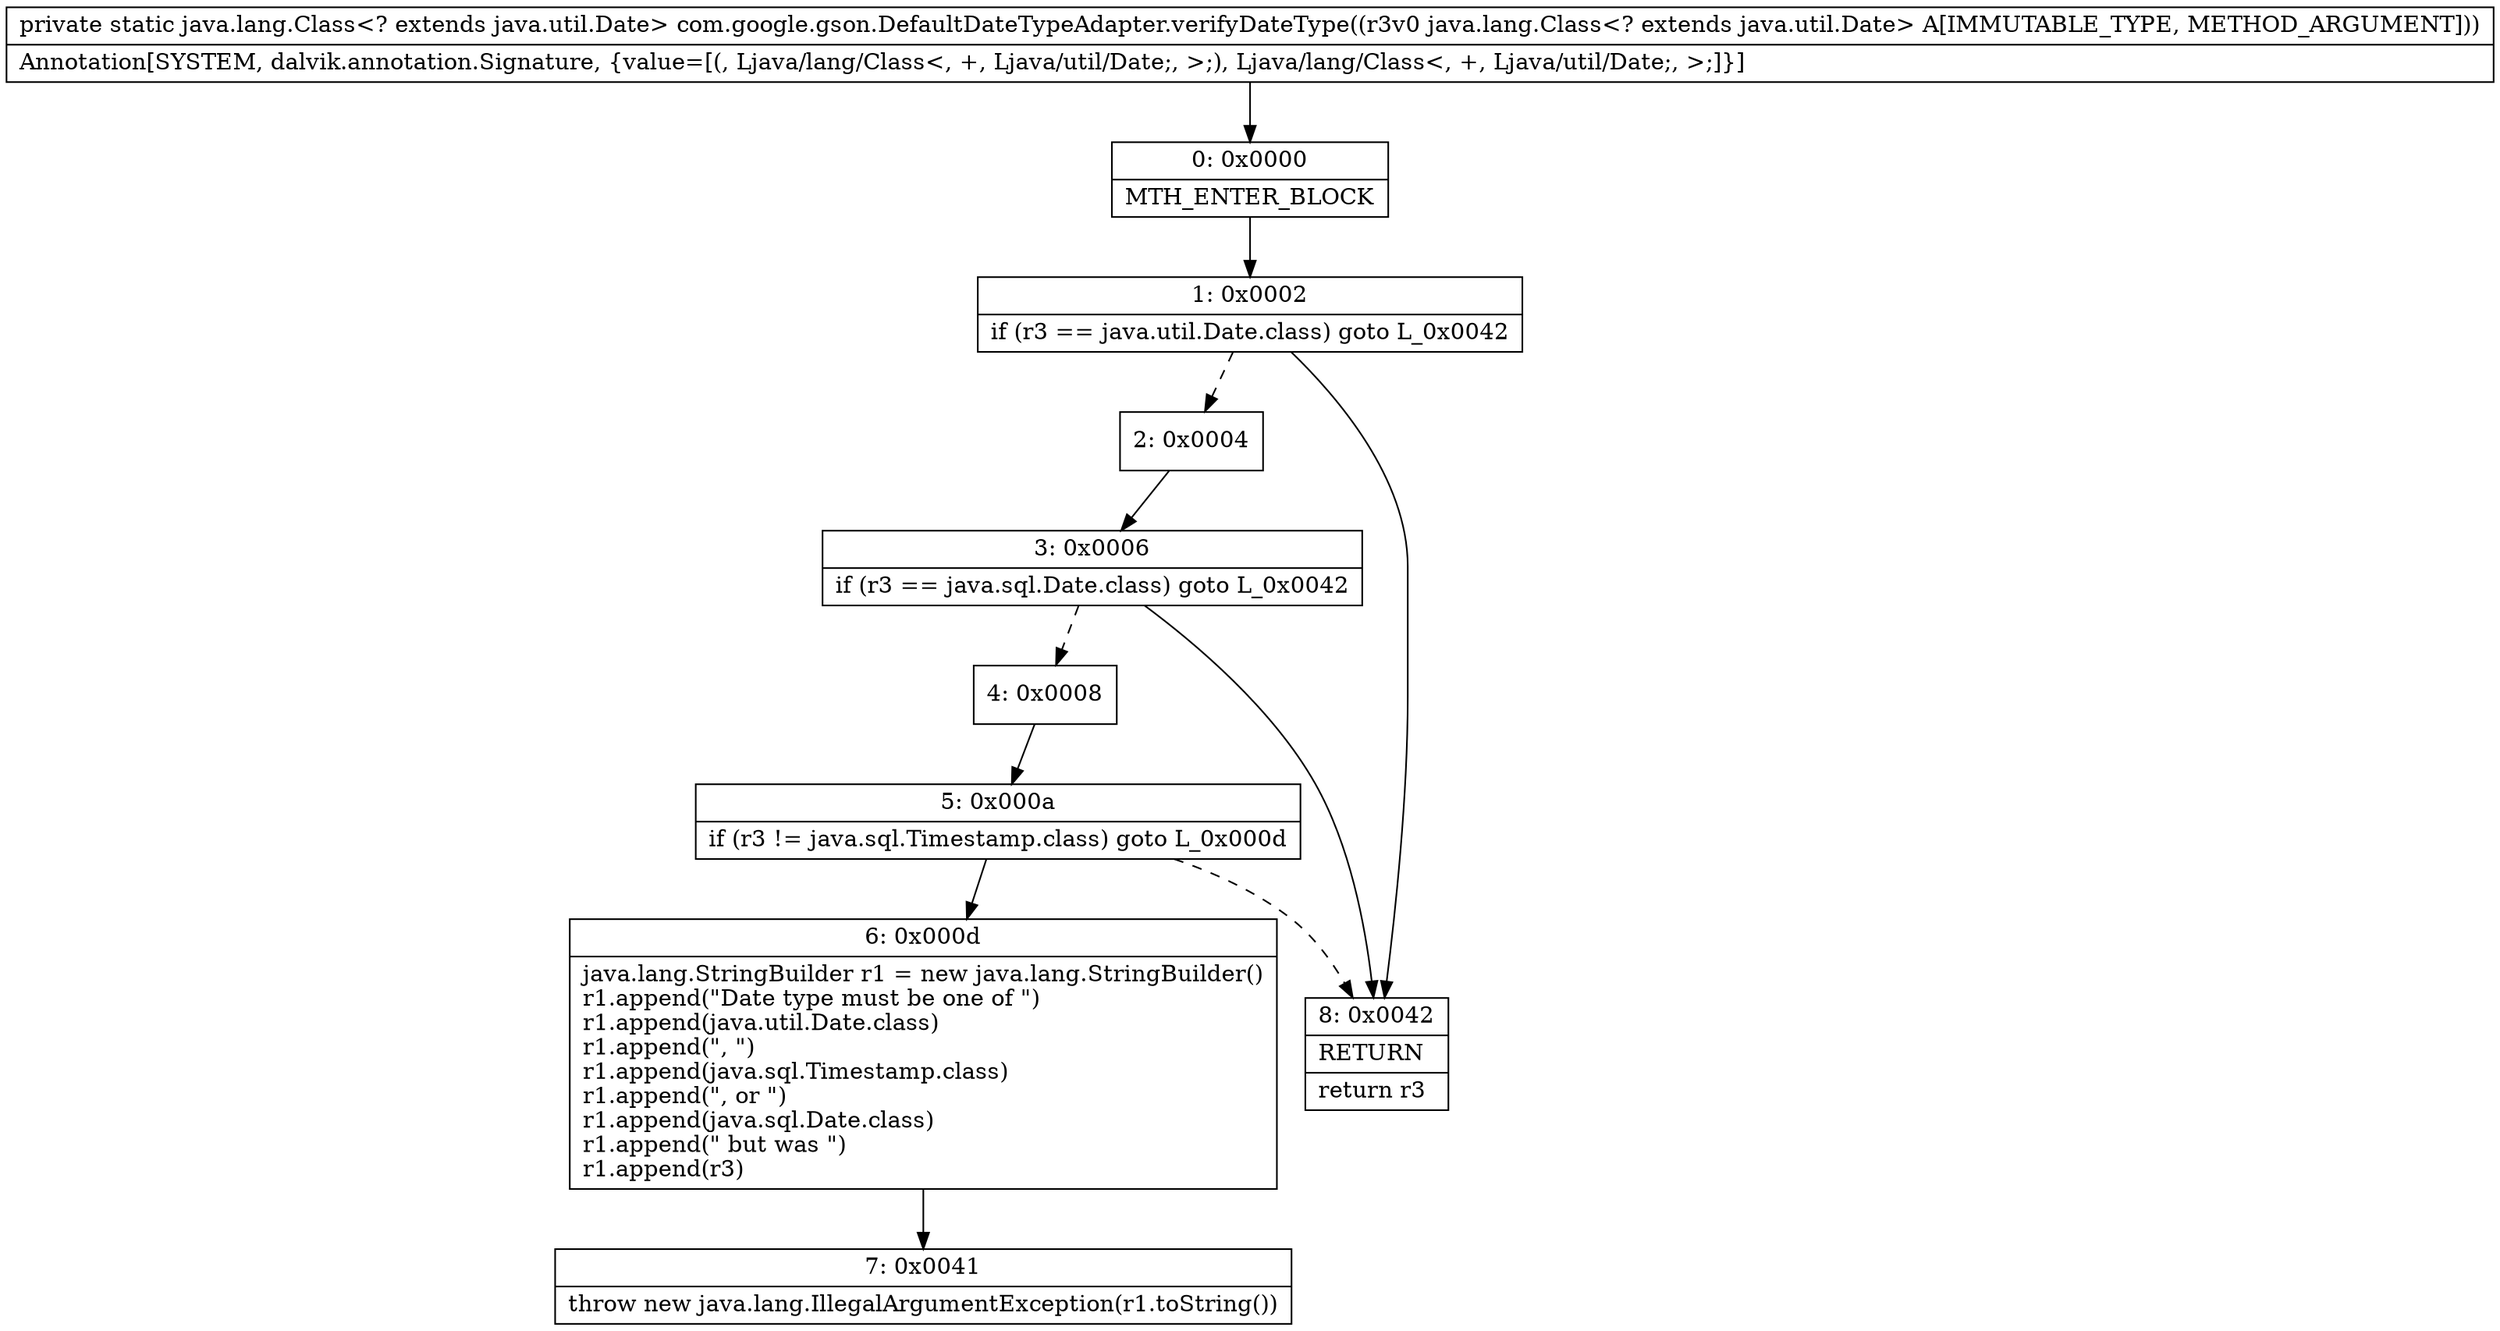 digraph "CFG forcom.google.gson.DefaultDateTypeAdapter.verifyDateType(Ljava\/lang\/Class;)Ljava\/lang\/Class;" {
Node_0 [shape=record,label="{0\:\ 0x0000|MTH_ENTER_BLOCK\l}"];
Node_1 [shape=record,label="{1\:\ 0x0002|if (r3 == java.util.Date.class) goto L_0x0042\l}"];
Node_2 [shape=record,label="{2\:\ 0x0004}"];
Node_3 [shape=record,label="{3\:\ 0x0006|if (r3 == java.sql.Date.class) goto L_0x0042\l}"];
Node_4 [shape=record,label="{4\:\ 0x0008}"];
Node_5 [shape=record,label="{5\:\ 0x000a|if (r3 != java.sql.Timestamp.class) goto L_0x000d\l}"];
Node_6 [shape=record,label="{6\:\ 0x000d|java.lang.StringBuilder r1 = new java.lang.StringBuilder()\lr1.append(\"Date type must be one of \")\lr1.append(java.util.Date.class)\lr1.append(\", \")\lr1.append(java.sql.Timestamp.class)\lr1.append(\", or \")\lr1.append(java.sql.Date.class)\lr1.append(\" but was \")\lr1.append(r3)\l}"];
Node_7 [shape=record,label="{7\:\ 0x0041|throw new java.lang.IllegalArgumentException(r1.toString())\l}"];
Node_8 [shape=record,label="{8\:\ 0x0042|RETURN\l|return r3\l}"];
MethodNode[shape=record,label="{private static java.lang.Class\<? extends java.util.Date\> com.google.gson.DefaultDateTypeAdapter.verifyDateType((r3v0 java.lang.Class\<? extends java.util.Date\> A[IMMUTABLE_TYPE, METHOD_ARGUMENT]))  | Annotation[SYSTEM, dalvik.annotation.Signature, \{value=[(, Ljava\/lang\/Class\<, +, Ljava\/util\/Date;, \>;), Ljava\/lang\/Class\<, +, Ljava\/util\/Date;, \>;]\}]\l}"];
MethodNode -> Node_0;
Node_0 -> Node_1;
Node_1 -> Node_2[style=dashed];
Node_1 -> Node_8;
Node_2 -> Node_3;
Node_3 -> Node_4[style=dashed];
Node_3 -> Node_8;
Node_4 -> Node_5;
Node_5 -> Node_6;
Node_5 -> Node_8[style=dashed];
Node_6 -> Node_7;
}

